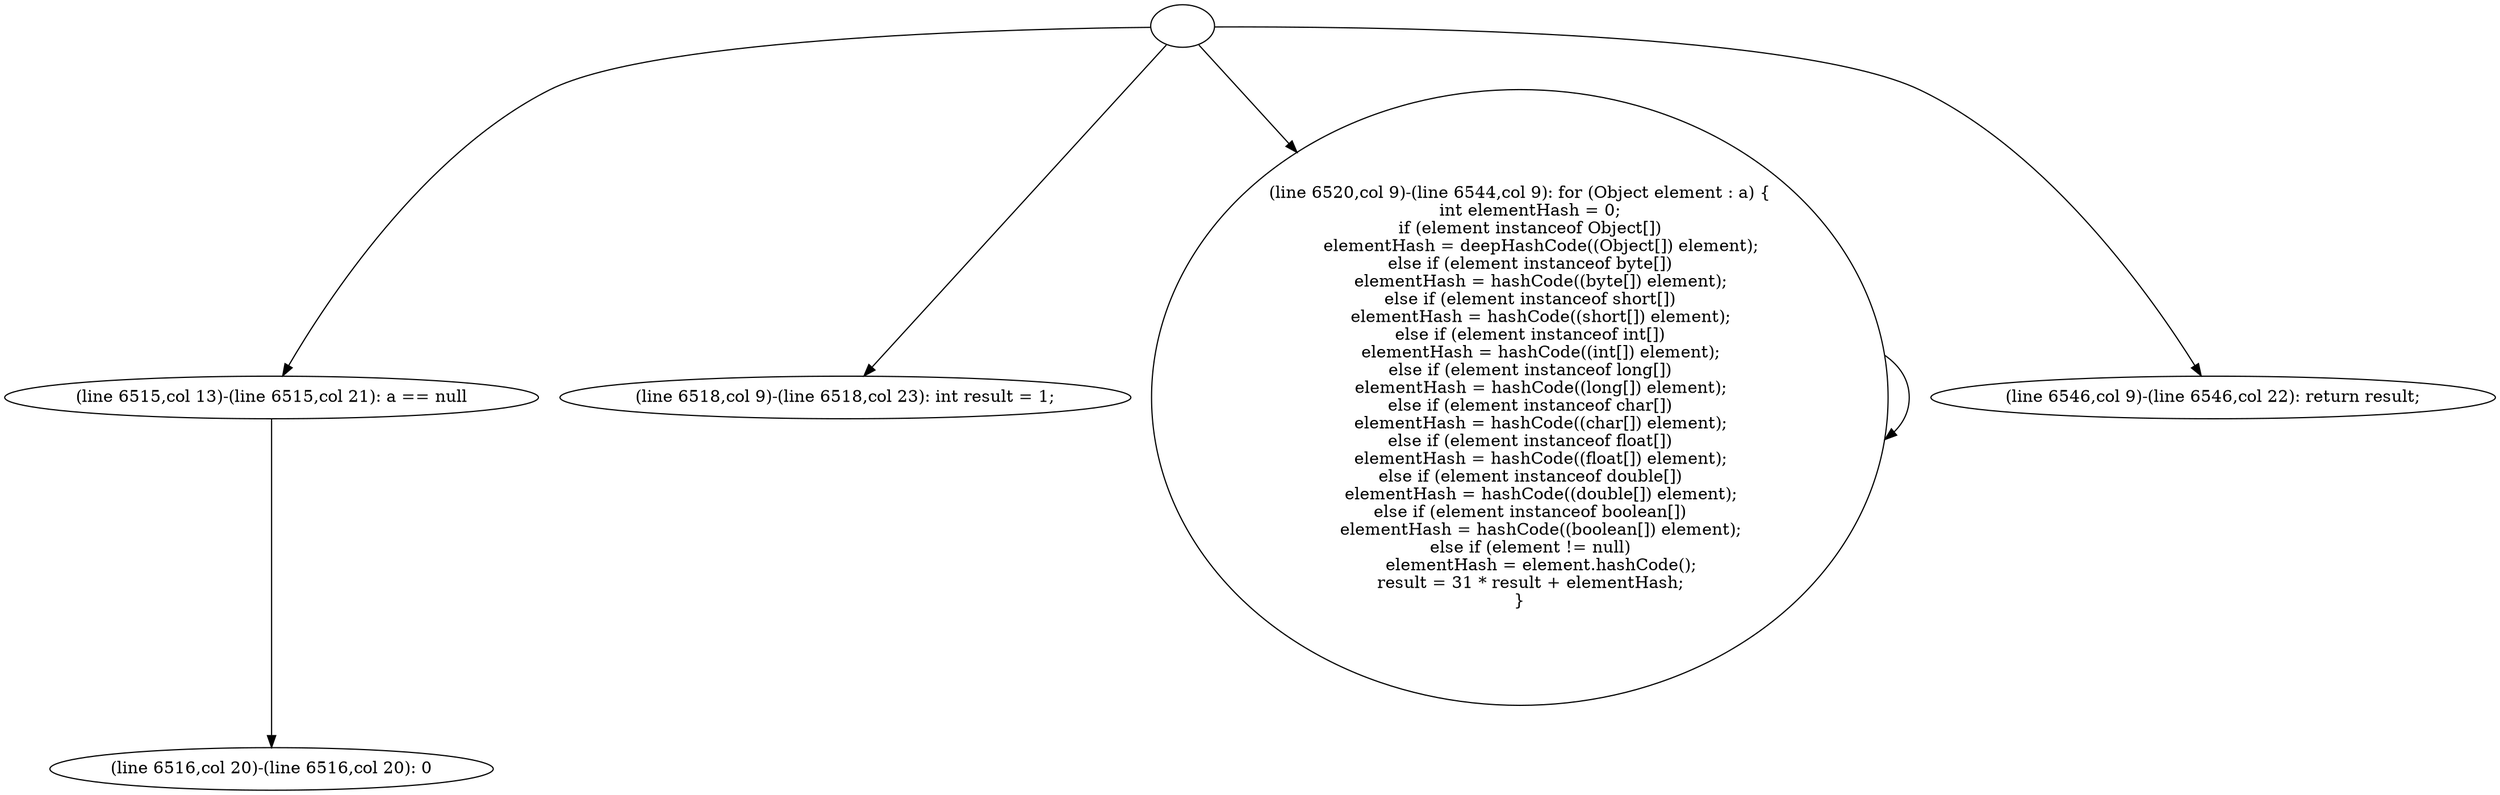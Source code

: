 digraph G {
  1 [ label="" ];
  2 [ label="(line 6515,col 13)-(line 6515,col 21): a == null" ];
  3 [ label="(line 6516,col 20)-(line 6516,col 20): 0" ];
  4 [ label="(line 6518,col 9)-(line 6518,col 23): int result = 1;" ];
  5 [ label="(line 6520,col 9)-(line 6544,col 9): for (Object element : a) {
    int elementHash = 0;
    if (element instanceof Object[])
        elementHash = deepHashCode((Object[]) element);
    else if (element instanceof byte[])
        elementHash = hashCode((byte[]) element);
    else if (element instanceof short[])
        elementHash = hashCode((short[]) element);
    else if (element instanceof int[])
        elementHash = hashCode((int[]) element);
    else if (element instanceof long[])
        elementHash = hashCode((long[]) element);
    else if (element instanceof char[])
        elementHash = hashCode((char[]) element);
    else if (element instanceof float[])
        elementHash = hashCode((float[]) element);
    else if (element instanceof double[])
        elementHash = hashCode((double[]) element);
    else if (element instanceof boolean[])
        elementHash = hashCode((boolean[]) element);
    else if (element != null)
        elementHash = element.hashCode();
    result = 31 * result + elementHash;
}" ];
  6 [ label="(line 6546,col 9)-(line 6546,col 22): return result;" ];
  1 -> 2;
  2 -> 3;
  1 -> 4;
  1 -> 5;
  1 -> 6;
  5 -> 5;
}
